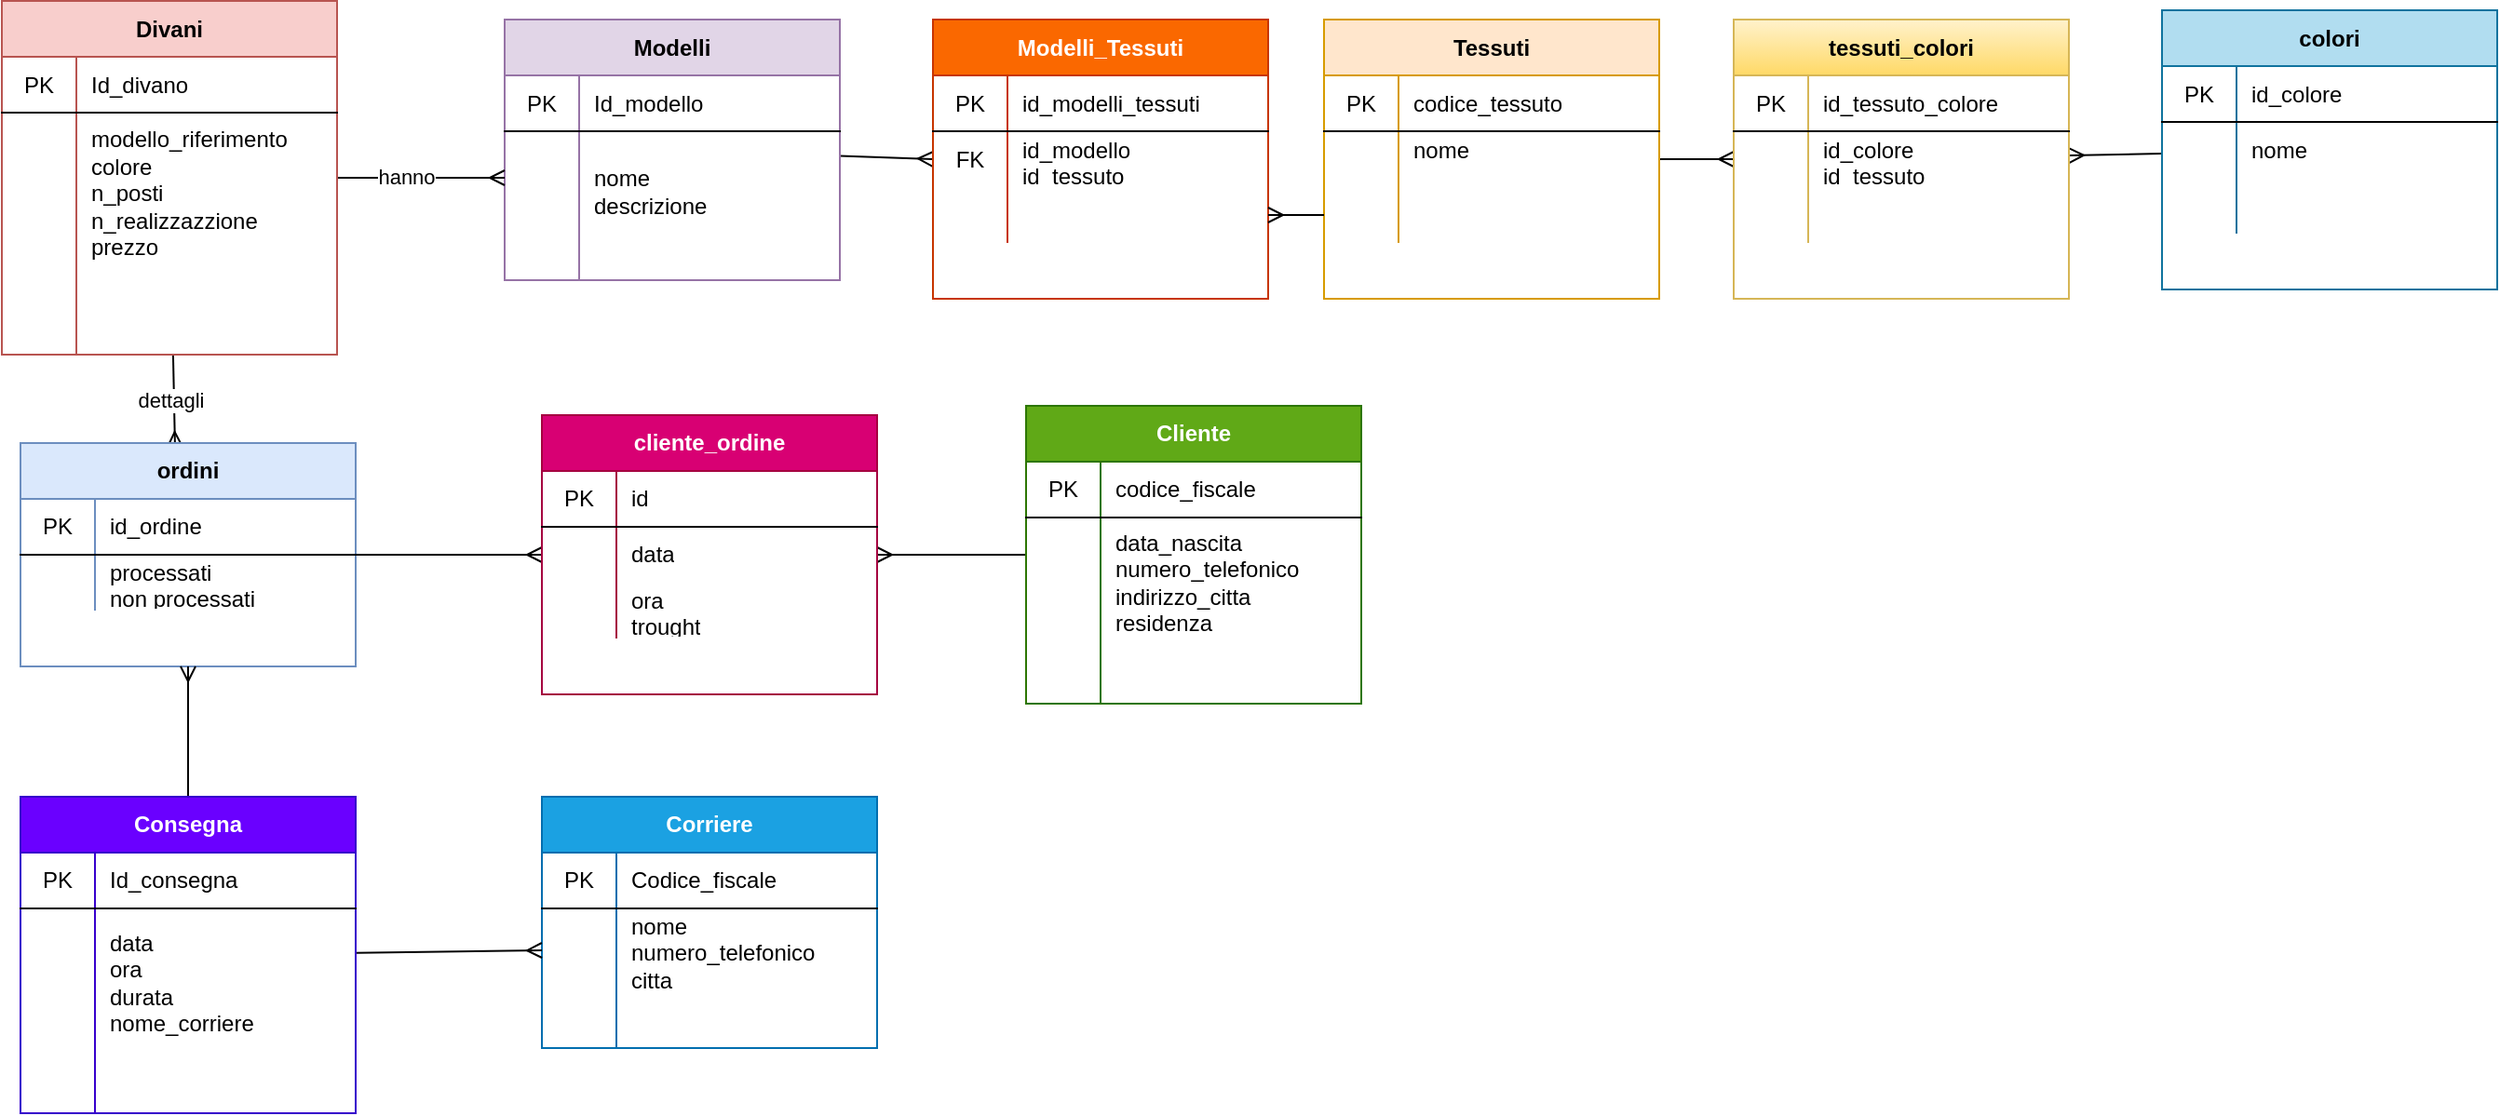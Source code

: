 <mxfile version="13.10.7" type="github">
  <diagram id="C5RBs43oDa-KdzZeNtuy" name="Page-1">
    <mxGraphModel dx="782" dy="514" grid="1" gridSize="10" guides="1" tooltips="1" connect="1" arrows="1" fold="1" page="1" pageScale="1" pageWidth="827" pageHeight="1169" math="0" shadow="0">
      <root>
        <mxCell id="WIyWlLk6GJQsqaUBKTNV-0" />
        <mxCell id="WIyWlLk6GJQsqaUBKTNV-1" parent="WIyWlLk6GJQsqaUBKTNV-0" />
        <mxCell id="m17fT7A31BCtRHgmfNSN-10" style="rounded=0;orthogonalLoop=1;jettySize=auto;html=1;entryX=0;entryY=0.5;entryDx=0;entryDy=0;endArrow=ERmany;endFill=0;" edge="1" parent="WIyWlLk6GJQsqaUBKTNV-1" source="vgXwqv752yafJhqU4HUZ-1" target="m17fT7A31BCtRHgmfNSN-4">
          <mxGeometry relative="1" as="geometry" />
        </mxCell>
        <mxCell id="vgXwqv752yafJhqU4HUZ-1" value="&lt;font style=&quot;vertical-align: inherit&quot;&gt;&lt;font style=&quot;vertical-align: inherit&quot;&gt;Modelli&lt;/font&gt;&lt;/font&gt;" style="shape=table;html=1;whiteSpace=wrap;startSize=30;container=1;collapsible=0;childLayout=tableLayout;fixedRows=1;rowLines=0;fontStyle=1;align=center;fillColor=#e1d5e7;strokeColor=#9673a6;" parent="WIyWlLk6GJQsqaUBKTNV-1" vertex="1">
          <mxGeometry x="280" y="32.5" width="180" height="140" as="geometry" />
        </mxCell>
        <mxCell id="vgXwqv752yafJhqU4HUZ-2" value="" style="shape=partialRectangle;html=1;whiteSpace=wrap;collapsible=0;dropTarget=0;pointerEvents=0;fillColor=none;top=0;left=0;bottom=1;right=0;points=[[0,0.5],[1,0.5]];portConstraint=eastwest;" parent="vgXwqv752yafJhqU4HUZ-1" vertex="1">
          <mxGeometry y="30" width="180" height="30" as="geometry" />
        </mxCell>
        <mxCell id="vgXwqv752yafJhqU4HUZ-3" value="&lt;font style=&quot;vertical-align: inherit&quot;&gt;&lt;font style=&quot;vertical-align: inherit&quot;&gt;PK&lt;/font&gt;&lt;/font&gt;" style="shape=partialRectangle;html=1;whiteSpace=wrap;connectable=0;fillColor=none;top=0;left=0;bottom=0;right=0;overflow=hidden;" parent="vgXwqv752yafJhqU4HUZ-2" vertex="1">
          <mxGeometry width="40" height="30" as="geometry" />
        </mxCell>
        <mxCell id="vgXwqv752yafJhqU4HUZ-4" value="&lt;font style=&quot;vertical-align: inherit&quot;&gt;&lt;font style=&quot;vertical-align: inherit&quot;&gt;Id_modello&lt;/font&gt;&lt;/font&gt;" style="shape=partialRectangle;html=1;whiteSpace=wrap;connectable=0;fillColor=none;top=0;left=0;bottom=0;right=0;align=left;spacingLeft=6;overflow=hidden;" parent="vgXwqv752yafJhqU4HUZ-2" vertex="1">
          <mxGeometry x="40" width="140" height="30" as="geometry" />
        </mxCell>
        <mxCell id="vgXwqv752yafJhqU4HUZ-5" value="" style="shape=partialRectangle;html=1;whiteSpace=wrap;collapsible=0;dropTarget=0;pointerEvents=0;fillColor=none;top=0;left=0;bottom=0;right=0;points=[[0,0.5],[1,0.5]];portConstraint=eastwest;" parent="vgXwqv752yafJhqU4HUZ-1" vertex="1">
          <mxGeometry y="60" width="180" height="50" as="geometry" />
        </mxCell>
        <mxCell id="vgXwqv752yafJhqU4HUZ-6" value="" style="shape=partialRectangle;html=1;whiteSpace=wrap;connectable=0;fillColor=none;top=0;left=0;bottom=0;right=0;overflow=hidden;" parent="vgXwqv752yafJhqU4HUZ-5" vertex="1">
          <mxGeometry width="40" height="50" as="geometry" />
        </mxCell>
        <mxCell id="vgXwqv752yafJhqU4HUZ-7" value="&lt;font style=&quot;vertical-align: inherit&quot;&gt;&lt;font style=&quot;vertical-align: inherit&quot;&gt;&lt;font style=&quot;vertical-align: inherit&quot;&gt;&lt;font style=&quot;vertical-align: inherit&quot;&gt;&amp;nbsp;&lt;/font&gt;&lt;/font&gt;&lt;br&gt;&lt;font style=&quot;vertical-align: inherit&quot;&gt;&lt;font style=&quot;vertical-align: inherit&quot;&gt;nome&amp;nbsp; &lt;/font&gt;&lt;/font&gt;&lt;br&gt;&lt;font style=&quot;vertical-align: inherit&quot;&gt;&lt;font style=&quot;vertical-align: inherit&quot;&gt;descrizione&lt;/font&gt;&lt;/font&gt;&lt;br&gt;&lt;/font&gt;&lt;/font&gt;" style="shape=partialRectangle;html=1;whiteSpace=wrap;connectable=0;fillColor=none;top=0;left=0;bottom=0;right=0;align=left;spacingLeft=6;overflow=hidden;" parent="vgXwqv752yafJhqU4HUZ-5" vertex="1">
          <mxGeometry x="40" width="140" height="50" as="geometry" />
        </mxCell>
        <mxCell id="vgXwqv752yafJhqU4HUZ-8" value="" style="shape=partialRectangle;html=1;whiteSpace=wrap;collapsible=0;dropTarget=0;pointerEvents=0;fillColor=none;top=0;left=0;bottom=0;right=0;points=[[0,0.5],[1,0.5]];portConstraint=eastwest;" parent="vgXwqv752yafJhqU4HUZ-1" vertex="1">
          <mxGeometry y="110" width="180" height="30" as="geometry" />
        </mxCell>
        <mxCell id="vgXwqv752yafJhqU4HUZ-9" value="" style="shape=partialRectangle;html=1;whiteSpace=wrap;connectable=0;fillColor=none;top=0;left=0;bottom=0;right=0;overflow=hidden;" parent="vgXwqv752yafJhqU4HUZ-8" vertex="1">
          <mxGeometry width="40" height="30" as="geometry" />
        </mxCell>
        <mxCell id="vgXwqv752yafJhqU4HUZ-10" value="" style="shape=partialRectangle;html=1;whiteSpace=wrap;connectable=0;fillColor=none;top=0;left=0;bottom=0;right=0;align=left;spacingLeft=6;overflow=hidden;" parent="vgXwqv752yafJhqU4HUZ-8" vertex="1">
          <mxGeometry x="40" width="140" height="30" as="geometry" />
        </mxCell>
        <mxCell id="m17fT7A31BCtRHgmfNSN-32" style="edgeStyle=none;rounded=0;orthogonalLoop=1;jettySize=auto;html=1;entryX=0;entryY=0.5;entryDx=0;entryDy=0;endArrow=ERmany;endFill=0;" edge="1" parent="WIyWlLk6GJQsqaUBKTNV-1" source="vgXwqv752yafJhqU4HUZ-11" target="m17fT7A31BCtRHgmfNSN-26">
          <mxGeometry relative="1" as="geometry" />
        </mxCell>
        <mxCell id="vgXwqv752yafJhqU4HUZ-11" value="&lt;font style=&quot;vertical-align: inherit&quot;&gt;&lt;font style=&quot;vertical-align: inherit&quot;&gt;&lt;font style=&quot;vertical-align: inherit&quot;&gt;&lt;font style=&quot;vertical-align: inherit&quot;&gt;Tessuti&lt;/font&gt;&lt;/font&gt;&lt;/font&gt;&lt;/font&gt;" style="shape=table;html=1;whiteSpace=wrap;startSize=30;container=1;collapsible=0;childLayout=tableLayout;fixedRows=1;rowLines=0;fontStyle=1;align=center;fillColor=#ffe6cc;strokeColor=#d79b00;" parent="WIyWlLk6GJQsqaUBKTNV-1" vertex="1">
          <mxGeometry x="720" y="32.5" width="180" height="150" as="geometry" />
        </mxCell>
        <mxCell id="vgXwqv752yafJhqU4HUZ-12" value="" style="shape=partialRectangle;html=1;whiteSpace=wrap;collapsible=0;dropTarget=0;pointerEvents=0;fillColor=none;top=0;left=0;bottom=1;right=0;points=[[0,0.5],[1,0.5]];portConstraint=eastwest;" parent="vgXwqv752yafJhqU4HUZ-11" vertex="1">
          <mxGeometry y="30" width="180" height="30" as="geometry" />
        </mxCell>
        <mxCell id="vgXwqv752yafJhqU4HUZ-13" value="&lt;font style=&quot;vertical-align: inherit&quot;&gt;&lt;font style=&quot;vertical-align: inherit&quot;&gt;PK&lt;/font&gt;&lt;/font&gt;" style="shape=partialRectangle;html=1;whiteSpace=wrap;connectable=0;fillColor=none;top=0;left=0;bottom=0;right=0;overflow=hidden;" parent="vgXwqv752yafJhqU4HUZ-12" vertex="1">
          <mxGeometry width="40" height="30" as="geometry" />
        </mxCell>
        <mxCell id="vgXwqv752yafJhqU4HUZ-14" value="&lt;font style=&quot;vertical-align: inherit&quot;&gt;&lt;font style=&quot;vertical-align: inherit&quot;&gt;codice_tessuto&lt;/font&gt;&lt;/font&gt;" style="shape=partialRectangle;html=1;whiteSpace=wrap;connectable=0;fillColor=none;top=0;left=0;bottom=0;right=0;align=left;spacingLeft=6;overflow=hidden;" parent="vgXwqv752yafJhqU4HUZ-12" vertex="1">
          <mxGeometry x="40" width="140" height="30" as="geometry" />
        </mxCell>
        <mxCell id="vgXwqv752yafJhqU4HUZ-15" value="" style="shape=partialRectangle;html=1;whiteSpace=wrap;collapsible=0;dropTarget=0;pointerEvents=0;fillColor=none;top=0;left=0;bottom=0;right=0;points=[[0,0.5],[1,0.5]];portConstraint=eastwest;" parent="vgXwqv752yafJhqU4HUZ-11" vertex="1">
          <mxGeometry y="60" width="180" height="30" as="geometry" />
        </mxCell>
        <mxCell id="vgXwqv752yafJhqU4HUZ-16" value="" style="shape=partialRectangle;html=1;whiteSpace=wrap;connectable=0;fillColor=none;top=0;left=0;bottom=0;right=0;overflow=hidden;" parent="vgXwqv752yafJhqU4HUZ-15" vertex="1">
          <mxGeometry width="40" height="30" as="geometry" />
        </mxCell>
        <mxCell id="vgXwqv752yafJhqU4HUZ-17" value="&lt;font style=&quot;vertical-align: inherit&quot;&gt;&lt;font style=&quot;vertical-align: inherit&quot;&gt;&lt;font style=&quot;vertical-align: inherit&quot;&gt;&lt;font style=&quot;vertical-align: inherit&quot;&gt;nome &lt;/font&gt;&lt;/font&gt;&lt;br&gt;&lt;br&gt;&lt;/font&gt;&lt;/font&gt;" style="shape=partialRectangle;html=1;whiteSpace=wrap;connectable=0;fillColor=none;top=0;left=0;bottom=0;right=0;align=left;spacingLeft=6;overflow=hidden;" parent="vgXwqv752yafJhqU4HUZ-15" vertex="1">
          <mxGeometry x="40" width="140" height="30" as="geometry" />
        </mxCell>
        <mxCell id="vgXwqv752yafJhqU4HUZ-18" value="" style="shape=partialRectangle;html=1;whiteSpace=wrap;collapsible=0;dropTarget=0;pointerEvents=0;fillColor=none;top=0;left=0;bottom=0;right=0;points=[[0,0.5],[1,0.5]];portConstraint=eastwest;" parent="vgXwqv752yafJhqU4HUZ-11" vertex="1">
          <mxGeometry y="90" width="180" height="30" as="geometry" />
        </mxCell>
        <mxCell id="vgXwqv752yafJhqU4HUZ-19" value="" style="shape=partialRectangle;html=1;whiteSpace=wrap;connectable=0;fillColor=none;top=0;left=0;bottom=0;right=0;overflow=hidden;" parent="vgXwqv752yafJhqU4HUZ-18" vertex="1">
          <mxGeometry width="40" height="30" as="geometry" />
        </mxCell>
        <mxCell id="vgXwqv752yafJhqU4HUZ-20" value="" style="shape=partialRectangle;html=1;whiteSpace=wrap;connectable=0;fillColor=none;top=0;left=0;bottom=0;right=0;align=left;spacingLeft=6;overflow=hidden;" parent="vgXwqv752yafJhqU4HUZ-18" vertex="1">
          <mxGeometry x="40" width="140" height="30" as="geometry" />
        </mxCell>
        <mxCell id="vgXwqv752yafJhqU4HUZ-87" value="dettagli&amp;nbsp;" style="edgeStyle=none;rounded=0;orthogonalLoop=1;jettySize=auto;html=1;entryX=0.461;entryY=0.017;entryDx=0;entryDy=0;endArrow=ERmany;endFill=0;entryPerimeter=0;" parent="WIyWlLk6GJQsqaUBKTNV-1" source="vgXwqv752yafJhqU4HUZ-21" target="vgXwqv752yafJhqU4HUZ-51" edge="1">
          <mxGeometry relative="1" as="geometry" />
        </mxCell>
        <mxCell id="vgXwqv752yafJhqU4HUZ-88" style="edgeStyle=none;rounded=0;orthogonalLoop=1;jettySize=auto;html=1;endArrow=ERmany;endFill=0;" parent="WIyWlLk6GJQsqaUBKTNV-1" source="vgXwqv752yafJhqU4HUZ-21" target="vgXwqv752yafJhqU4HUZ-5" edge="1">
          <mxGeometry relative="1" as="geometry" />
        </mxCell>
        <mxCell id="vgXwqv752yafJhqU4HUZ-90" value="hanno" style="edgeLabel;html=1;align=center;verticalAlign=middle;resizable=0;points=[];" parent="vgXwqv752yafJhqU4HUZ-88" vertex="1" connectable="0">
          <mxGeometry x="-0.187" y="1" relative="1" as="geometry">
            <mxPoint as="offset" />
          </mxGeometry>
        </mxCell>
        <mxCell id="vgXwqv752yafJhqU4HUZ-21" value="&lt;font style=&quot;vertical-align: inherit&quot;&gt;&lt;font style=&quot;vertical-align: inherit&quot;&gt;&lt;font style=&quot;vertical-align: inherit&quot;&gt;&lt;font style=&quot;vertical-align: inherit&quot;&gt;Divani&lt;/font&gt;&lt;/font&gt;&lt;/font&gt;&lt;/font&gt;" style="shape=table;html=1;whiteSpace=wrap;startSize=30;container=1;collapsible=0;childLayout=tableLayout;fixedRows=1;rowLines=0;fontStyle=1;align=center;fillColor=#f8cecc;strokeColor=#b85450;" parent="WIyWlLk6GJQsqaUBKTNV-1" vertex="1">
          <mxGeometry x="10" y="22.5" width="180" height="190" as="geometry" />
        </mxCell>
        <mxCell id="vgXwqv752yafJhqU4HUZ-22" value="" style="shape=partialRectangle;html=1;whiteSpace=wrap;collapsible=0;dropTarget=0;pointerEvents=0;fillColor=none;top=0;left=0;bottom=1;right=0;points=[[0,0.5],[1,0.5]];portConstraint=eastwest;" parent="vgXwqv752yafJhqU4HUZ-21" vertex="1">
          <mxGeometry y="30" width="180" height="30" as="geometry" />
        </mxCell>
        <mxCell id="vgXwqv752yafJhqU4HUZ-23" value="&lt;font style=&quot;vertical-align: inherit&quot;&gt;&lt;font style=&quot;vertical-align: inherit&quot;&gt;PK&lt;/font&gt;&lt;/font&gt;" style="shape=partialRectangle;html=1;whiteSpace=wrap;connectable=0;fillColor=none;top=0;left=0;bottom=0;right=0;overflow=hidden;" parent="vgXwqv752yafJhqU4HUZ-22" vertex="1">
          <mxGeometry width="40" height="30" as="geometry" />
        </mxCell>
        <mxCell id="vgXwqv752yafJhqU4HUZ-24" value="&lt;font style=&quot;vertical-align: inherit&quot;&gt;&lt;font style=&quot;vertical-align: inherit&quot;&gt;Id_divano&lt;/font&gt;&lt;/font&gt;" style="shape=partialRectangle;html=1;whiteSpace=wrap;connectable=0;fillColor=none;top=0;left=0;bottom=0;right=0;align=left;spacingLeft=6;overflow=hidden;" parent="vgXwqv752yafJhqU4HUZ-22" vertex="1">
          <mxGeometry x="40" width="140" height="30" as="geometry" />
        </mxCell>
        <mxCell id="vgXwqv752yafJhqU4HUZ-25" value="" style="shape=partialRectangle;html=1;whiteSpace=wrap;collapsible=0;dropTarget=0;pointerEvents=0;fillColor=none;top=0;left=0;bottom=0;right=0;points=[[0,0.5],[1,0.5]];portConstraint=eastwest;" parent="vgXwqv752yafJhqU4HUZ-21" vertex="1">
          <mxGeometry y="60" width="180" height="100" as="geometry" />
        </mxCell>
        <mxCell id="vgXwqv752yafJhqU4HUZ-26" value="" style="shape=partialRectangle;html=1;whiteSpace=wrap;connectable=0;fillColor=none;top=0;left=0;bottom=0;right=0;overflow=hidden;" parent="vgXwqv752yafJhqU4HUZ-25" vertex="1">
          <mxGeometry width="40" height="100" as="geometry" />
        </mxCell>
        <mxCell id="vgXwqv752yafJhqU4HUZ-27" value="&lt;font style=&quot;vertical-align: inherit&quot;&gt;&lt;font style=&quot;vertical-align: inherit&quot;&gt;&lt;font style=&quot;vertical-align: inherit&quot;&gt;&lt;font style=&quot;vertical-align: inherit&quot;&gt;&lt;font style=&quot;vertical-align: inherit&quot;&gt;&lt;font style=&quot;vertical-align: inherit&quot;&gt;modello_riferimento &lt;/font&gt;&lt;/font&gt;&lt;/font&gt;&lt;/font&gt;&lt;br&gt;&lt;font style=&quot;vertical-align: inherit&quot;&gt;&lt;font style=&quot;vertical-align: inherit&quot;&gt;&lt;font style=&quot;vertical-align: inherit&quot;&gt;&lt;font style=&quot;vertical-align: inherit&quot;&gt;colore &lt;/font&gt;&lt;/font&gt;&lt;/font&gt;&lt;/font&gt;&lt;br&gt;&lt;font style=&quot;vertical-align: inherit&quot;&gt;&lt;font style=&quot;vertical-align: inherit&quot;&gt;&lt;font style=&quot;vertical-align: inherit&quot;&gt;&lt;font style=&quot;vertical-align: inherit&quot;&gt;n_posti &lt;/font&gt;&lt;/font&gt;&lt;br&gt;&lt;/font&gt;&lt;/font&gt;&lt;font style=&quot;vertical-align: inherit&quot;&gt;&lt;font style=&quot;vertical-align: inherit&quot;&gt;&lt;font style=&quot;vertical-align: inherit&quot;&gt;&lt;font style=&quot;vertical-align: inherit&quot;&gt;n_realizzazzione &lt;/font&gt;&lt;/font&gt;&lt;br&gt;&lt;/font&gt;&lt;/font&gt;&lt;font style=&quot;vertical-align: inherit&quot;&gt;&lt;font style=&quot;vertical-align: inherit&quot;&gt;&lt;font style=&quot;vertical-align: inherit&quot;&gt;&lt;font style=&quot;vertical-align: inherit&quot;&gt;prezzo&lt;/font&gt;&lt;/font&gt;&lt;br&gt;&lt;/font&gt;&lt;/font&gt;&lt;br&gt;&lt;/font&gt;&lt;/font&gt;" style="shape=partialRectangle;html=1;whiteSpace=wrap;connectable=0;fillColor=none;top=0;left=0;bottom=0;right=0;align=left;spacingLeft=6;overflow=hidden;" parent="vgXwqv752yafJhqU4HUZ-25" vertex="1">
          <mxGeometry x="40" width="140" height="100" as="geometry" />
        </mxCell>
        <mxCell id="vgXwqv752yafJhqU4HUZ-28" value="" style="shape=partialRectangle;html=1;whiteSpace=wrap;collapsible=0;dropTarget=0;pointerEvents=0;fillColor=none;top=0;left=0;bottom=0;right=0;points=[[0,0.5],[1,0.5]];portConstraint=eastwest;" parent="vgXwqv752yafJhqU4HUZ-21" vertex="1">
          <mxGeometry y="160" width="180" height="30" as="geometry" />
        </mxCell>
        <mxCell id="vgXwqv752yafJhqU4HUZ-29" value="" style="shape=partialRectangle;html=1;whiteSpace=wrap;connectable=0;fillColor=none;top=0;left=0;bottom=0;right=0;overflow=hidden;" parent="vgXwqv752yafJhqU4HUZ-28" vertex="1">
          <mxGeometry width="40" height="30" as="geometry" />
        </mxCell>
        <mxCell id="vgXwqv752yafJhqU4HUZ-30" value="" style="shape=partialRectangle;html=1;whiteSpace=wrap;connectable=0;fillColor=none;top=0;left=0;bottom=0;right=0;align=left;spacingLeft=6;overflow=hidden;" parent="vgXwqv752yafJhqU4HUZ-28" vertex="1">
          <mxGeometry x="40" width="140" height="30" as="geometry" />
        </mxCell>
        <mxCell id="vgXwqv752yafJhqU4HUZ-86" style="edgeStyle=none;rounded=0;orthogonalLoop=1;jettySize=auto;html=1;entryX=1;entryY=0.5;entryDx=0;entryDy=0;endArrow=ERmany;endFill=0;" parent="WIyWlLk6GJQsqaUBKTNV-1" source="vgXwqv752yafJhqU4HUZ-31" target="vgXwqv752yafJhqU4HUZ-76" edge="1">
          <mxGeometry relative="1" as="geometry" />
        </mxCell>
        <mxCell id="vgXwqv752yafJhqU4HUZ-31" value="&lt;font style=&quot;vertical-align: inherit&quot;&gt;&lt;font style=&quot;vertical-align: inherit&quot;&gt;Cliente&lt;/font&gt;&lt;/font&gt;" style="shape=table;html=1;whiteSpace=wrap;startSize=30;container=1;collapsible=0;childLayout=tableLayout;fixedRows=1;rowLines=0;fontStyle=1;align=center;fillColor=#60a917;strokeColor=#2D7600;fontColor=#ffffff;" parent="WIyWlLk6GJQsqaUBKTNV-1" vertex="1">
          <mxGeometry x="560" y="240" width="180" height="160" as="geometry" />
        </mxCell>
        <mxCell id="vgXwqv752yafJhqU4HUZ-32" value="" style="shape=partialRectangle;html=1;whiteSpace=wrap;collapsible=0;dropTarget=0;pointerEvents=0;fillColor=none;top=0;left=0;bottom=1;right=0;points=[[0,0.5],[1,0.5]];portConstraint=eastwest;" parent="vgXwqv752yafJhqU4HUZ-31" vertex="1">
          <mxGeometry y="30" width="180" height="30" as="geometry" />
        </mxCell>
        <mxCell id="vgXwqv752yafJhqU4HUZ-33" value="&lt;font style=&quot;vertical-align: inherit&quot;&gt;&lt;font style=&quot;vertical-align: inherit&quot;&gt;PK&lt;/font&gt;&lt;/font&gt;" style="shape=partialRectangle;html=1;whiteSpace=wrap;connectable=0;fillColor=none;top=0;left=0;bottom=0;right=0;overflow=hidden;" parent="vgXwqv752yafJhqU4HUZ-32" vertex="1">
          <mxGeometry width="40" height="30" as="geometry" />
        </mxCell>
        <mxCell id="vgXwqv752yafJhqU4HUZ-34" value="&lt;font style=&quot;vertical-align: inherit&quot;&gt;&lt;font style=&quot;vertical-align: inherit&quot;&gt;codice_fiscale&lt;/font&gt;&lt;/font&gt;" style="shape=partialRectangle;html=1;whiteSpace=wrap;connectable=0;fillColor=none;top=0;left=0;bottom=0;right=0;align=left;spacingLeft=6;overflow=hidden;" parent="vgXwqv752yafJhqU4HUZ-32" vertex="1">
          <mxGeometry x="40" width="140" height="30" as="geometry" />
        </mxCell>
        <mxCell id="vgXwqv752yafJhqU4HUZ-35" value="" style="shape=partialRectangle;html=1;whiteSpace=wrap;collapsible=0;dropTarget=0;pointerEvents=0;fillColor=none;top=0;left=0;bottom=0;right=0;points=[[0,0.5],[1,0.5]];portConstraint=eastwest;" parent="vgXwqv752yafJhqU4HUZ-31" vertex="1">
          <mxGeometry y="60" width="180" height="70" as="geometry" />
        </mxCell>
        <mxCell id="vgXwqv752yafJhqU4HUZ-36" value="" style="shape=partialRectangle;html=1;whiteSpace=wrap;connectable=0;fillColor=none;top=0;left=0;bottom=0;right=0;overflow=hidden;" parent="vgXwqv752yafJhqU4HUZ-35" vertex="1">
          <mxGeometry width="40" height="70" as="geometry" />
        </mxCell>
        <mxCell id="vgXwqv752yafJhqU4HUZ-37" value="&lt;font style=&quot;vertical-align: inherit&quot;&gt;&lt;font style=&quot;vertical-align: inherit&quot;&gt;&lt;font style=&quot;vertical-align: inherit&quot;&gt;&lt;font style=&quot;vertical-align: inherit&quot;&gt;&lt;font style=&quot;vertical-align: inherit&quot;&gt;&lt;font style=&quot;vertical-align: inherit&quot;&gt;data_nascita &lt;/font&gt;&lt;/font&gt;&lt;/font&gt;&lt;/font&gt;&lt;br&gt;&lt;font style=&quot;vertical-align: inherit&quot;&gt;&lt;font style=&quot;vertical-align: inherit&quot;&gt;&lt;font style=&quot;vertical-align: inherit&quot;&gt;&lt;font style=&quot;vertical-align: inherit&quot;&gt;numero_telefonico &lt;/font&gt;&lt;/font&gt;&lt;br&gt;&lt;/font&gt;&lt;/font&gt;&lt;font style=&quot;vertical-align: inherit&quot;&gt;&lt;font style=&quot;vertical-align: inherit&quot;&gt;&lt;font style=&quot;vertical-align: inherit&quot;&gt;&lt;font style=&quot;vertical-align: inherit&quot;&gt;indirizzo_citta &lt;/font&gt;&lt;/font&gt;&lt;br&gt;&lt;/font&gt;&lt;/font&gt;&lt;font style=&quot;vertical-align: inherit&quot;&gt;&lt;font style=&quot;vertical-align: inherit&quot;&gt;&lt;font style=&quot;vertical-align: inherit&quot;&gt;&lt;font style=&quot;vertical-align: inherit&quot;&gt;residenza&lt;/font&gt;&lt;/font&gt;&lt;/font&gt;&lt;/font&gt;&lt;br&gt;&lt;/font&gt;&lt;/font&gt;" style="shape=partialRectangle;html=1;whiteSpace=wrap;connectable=0;fillColor=none;top=0;left=0;bottom=0;right=0;align=left;spacingLeft=6;overflow=hidden;" parent="vgXwqv752yafJhqU4HUZ-35" vertex="1">
          <mxGeometry x="40" width="140" height="70" as="geometry" />
        </mxCell>
        <mxCell id="vgXwqv752yafJhqU4HUZ-38" value="" style="shape=partialRectangle;html=1;whiteSpace=wrap;collapsible=0;dropTarget=0;pointerEvents=0;fillColor=none;top=0;left=0;bottom=0;right=0;points=[[0,0.5],[1,0.5]];portConstraint=eastwest;" parent="vgXwqv752yafJhqU4HUZ-31" vertex="1">
          <mxGeometry y="130" width="180" height="30" as="geometry" />
        </mxCell>
        <mxCell id="vgXwqv752yafJhqU4HUZ-39" value="" style="shape=partialRectangle;html=1;whiteSpace=wrap;connectable=0;fillColor=none;top=0;left=0;bottom=0;right=0;overflow=hidden;" parent="vgXwqv752yafJhqU4HUZ-38" vertex="1">
          <mxGeometry width="40" height="30" as="geometry" />
        </mxCell>
        <mxCell id="vgXwqv752yafJhqU4HUZ-40" value="" style="shape=partialRectangle;html=1;whiteSpace=wrap;connectable=0;fillColor=none;top=0;left=0;bottom=0;right=0;align=left;spacingLeft=6;overflow=hidden;" parent="vgXwqv752yafJhqU4HUZ-38" vertex="1">
          <mxGeometry x="40" width="140" height="30" as="geometry" />
        </mxCell>
        <mxCell id="vgXwqv752yafJhqU4HUZ-41" value="&lt;font style=&quot;vertical-align: inherit&quot;&gt;&lt;font style=&quot;vertical-align: inherit&quot;&gt;Corriere&lt;/font&gt;&lt;/font&gt;" style="shape=table;html=1;whiteSpace=wrap;startSize=30;container=1;collapsible=0;childLayout=tableLayout;fixedRows=1;rowLines=0;fontStyle=1;align=center;fillColor=#1ba1e2;strokeColor=#006EAF;fontColor=#ffffff;" parent="WIyWlLk6GJQsqaUBKTNV-1" vertex="1">
          <mxGeometry x="300" y="450" width="180" height="135" as="geometry" />
        </mxCell>
        <mxCell id="vgXwqv752yafJhqU4HUZ-42" value="" style="shape=partialRectangle;html=1;whiteSpace=wrap;collapsible=0;dropTarget=0;pointerEvents=0;fillColor=none;top=0;left=0;bottom=1;right=0;points=[[0,0.5],[1,0.5]];portConstraint=eastwest;" parent="vgXwqv752yafJhqU4HUZ-41" vertex="1">
          <mxGeometry y="30" width="180" height="30" as="geometry" />
        </mxCell>
        <mxCell id="vgXwqv752yafJhqU4HUZ-43" value="&lt;font style=&quot;vertical-align: inherit&quot;&gt;&lt;font style=&quot;vertical-align: inherit&quot;&gt;PK&lt;/font&gt;&lt;/font&gt;" style="shape=partialRectangle;html=1;whiteSpace=wrap;connectable=0;fillColor=none;top=0;left=0;bottom=0;right=0;overflow=hidden;" parent="vgXwqv752yafJhqU4HUZ-42" vertex="1">
          <mxGeometry width="40" height="30" as="geometry" />
        </mxCell>
        <mxCell id="vgXwqv752yafJhqU4HUZ-44" value="&lt;font style=&quot;vertical-align: inherit&quot;&gt;&lt;font style=&quot;vertical-align: inherit&quot;&gt;Codice_fiscale&lt;/font&gt;&lt;/font&gt;" style="shape=partialRectangle;html=1;whiteSpace=wrap;connectable=0;fillColor=none;top=0;left=0;bottom=0;right=0;align=left;spacingLeft=6;overflow=hidden;" parent="vgXwqv752yafJhqU4HUZ-42" vertex="1">
          <mxGeometry x="40" width="140" height="30" as="geometry" />
        </mxCell>
        <mxCell id="vgXwqv752yafJhqU4HUZ-45" value="" style="shape=partialRectangle;html=1;whiteSpace=wrap;collapsible=0;dropTarget=0;pointerEvents=0;fillColor=none;top=0;left=0;bottom=0;right=0;points=[[0,0.5],[1,0.5]];portConstraint=eastwest;" parent="vgXwqv752yafJhqU4HUZ-41" vertex="1">
          <mxGeometry y="60" width="180" height="45" as="geometry" />
        </mxCell>
        <mxCell id="vgXwqv752yafJhqU4HUZ-46" value="" style="shape=partialRectangle;html=1;whiteSpace=wrap;connectable=0;fillColor=none;top=0;left=0;bottom=0;right=0;overflow=hidden;" parent="vgXwqv752yafJhqU4HUZ-45" vertex="1">
          <mxGeometry width="40" height="45" as="geometry" />
        </mxCell>
        <mxCell id="vgXwqv752yafJhqU4HUZ-47" value="&lt;font style=&quot;vertical-align: inherit&quot;&gt;&lt;font style=&quot;vertical-align: inherit&quot;&gt;&lt;font style=&quot;vertical-align: inherit&quot;&gt;&lt;font style=&quot;vertical-align: inherit&quot;&gt;&lt;font style=&quot;vertical-align: inherit&quot;&gt;&lt;font style=&quot;vertical-align: inherit&quot;&gt;&lt;font style=&quot;vertical-align: inherit&quot;&gt;&lt;font style=&quot;vertical-align: inherit&quot;&gt;nome &lt;/font&gt;&lt;/font&gt;&lt;/font&gt;&lt;/font&gt;&lt;/font&gt;&lt;/font&gt;&lt;br&gt;&lt;font style=&quot;vertical-align: inherit&quot;&gt;&lt;font style=&quot;vertical-align: inherit&quot;&gt;&lt;font style=&quot;vertical-align: inherit&quot;&gt;&lt;font style=&quot;vertical-align: inherit&quot;&gt;&lt;font style=&quot;vertical-align: inherit&quot;&gt;&lt;font style=&quot;vertical-align: inherit&quot;&gt;numero_telefonico &lt;/font&gt;&lt;/font&gt;&lt;/font&gt;&lt;/font&gt;&lt;/font&gt;&lt;/font&gt;&lt;br&gt;&lt;font style=&quot;vertical-align: inherit&quot;&gt;&lt;font style=&quot;vertical-align: inherit&quot;&gt;&lt;font style=&quot;vertical-align: inherit&quot;&gt;&lt;font style=&quot;vertical-align: inherit&quot;&gt;&lt;font style=&quot;vertical-align: inherit&quot;&gt;&lt;font style=&quot;vertical-align: inherit&quot;&gt;citta&lt;/font&gt;&lt;/font&gt;&lt;/font&gt;&lt;/font&gt;&lt;/font&gt;&lt;/font&gt;&lt;br&gt;&lt;/font&gt;&lt;/font&gt;" style="shape=partialRectangle;html=1;whiteSpace=wrap;connectable=0;fillColor=none;top=0;left=0;bottom=0;right=0;align=left;spacingLeft=6;overflow=hidden;" parent="vgXwqv752yafJhqU4HUZ-45" vertex="1">
          <mxGeometry x="40" width="140" height="45" as="geometry" />
        </mxCell>
        <mxCell id="vgXwqv752yafJhqU4HUZ-48" value="" style="shape=partialRectangle;html=1;whiteSpace=wrap;collapsible=0;dropTarget=0;pointerEvents=0;fillColor=none;top=0;left=0;bottom=0;right=0;points=[[0,0.5],[1,0.5]];portConstraint=eastwest;" parent="vgXwqv752yafJhqU4HUZ-41" vertex="1">
          <mxGeometry y="105" width="180" height="30" as="geometry" />
        </mxCell>
        <mxCell id="vgXwqv752yafJhqU4HUZ-49" value="" style="shape=partialRectangle;html=1;whiteSpace=wrap;connectable=0;fillColor=none;top=0;left=0;bottom=0;right=0;overflow=hidden;" parent="vgXwqv752yafJhqU4HUZ-48" vertex="1">
          <mxGeometry width="40" height="30" as="geometry" />
        </mxCell>
        <mxCell id="vgXwqv752yafJhqU4HUZ-50" value="" style="shape=partialRectangle;html=1;whiteSpace=wrap;connectable=0;fillColor=none;top=0;left=0;bottom=0;right=0;align=left;spacingLeft=6;overflow=hidden;" parent="vgXwqv752yafJhqU4HUZ-48" vertex="1">
          <mxGeometry x="40" width="140" height="30" as="geometry" />
        </mxCell>
        <mxCell id="vgXwqv752yafJhqU4HUZ-85" style="edgeStyle=none;rounded=0;orthogonalLoop=1;jettySize=auto;html=1;entryX=0;entryY=0.5;entryDx=0;entryDy=0;endArrow=ERmany;endFill=0;" parent="WIyWlLk6GJQsqaUBKTNV-1" source="vgXwqv752yafJhqU4HUZ-51" target="vgXwqv752yafJhqU4HUZ-76" edge="1">
          <mxGeometry relative="1" as="geometry" />
        </mxCell>
        <mxCell id="vgXwqv752yafJhqU4HUZ-51" value="&lt;font style=&quot;vertical-align: inherit&quot;&gt;&lt;font style=&quot;vertical-align: inherit&quot;&gt;ordini&lt;/font&gt;&lt;/font&gt;" style="shape=table;html=1;whiteSpace=wrap;startSize=30;container=1;collapsible=0;childLayout=tableLayout;fixedRows=1;rowLines=0;fontStyle=1;align=center;fillColor=#dae8fc;strokeColor=#6c8ebf;" parent="WIyWlLk6GJQsqaUBKTNV-1" vertex="1">
          <mxGeometry x="20" y="260" width="180" height="120" as="geometry" />
        </mxCell>
        <mxCell id="vgXwqv752yafJhqU4HUZ-52" value="" style="shape=partialRectangle;html=1;whiteSpace=wrap;collapsible=0;dropTarget=0;pointerEvents=0;fillColor=none;top=0;left=0;bottom=1;right=0;points=[[0,0.5],[1,0.5]];portConstraint=eastwest;" parent="vgXwqv752yafJhqU4HUZ-51" vertex="1">
          <mxGeometry y="30" width="180" height="30" as="geometry" />
        </mxCell>
        <mxCell id="vgXwqv752yafJhqU4HUZ-53" value="PK" style="shape=partialRectangle;html=1;whiteSpace=wrap;connectable=0;fillColor=none;top=0;left=0;bottom=0;right=0;overflow=hidden;" parent="vgXwqv752yafJhqU4HUZ-52" vertex="1">
          <mxGeometry width="40" height="30" as="geometry" />
        </mxCell>
        <mxCell id="vgXwqv752yafJhqU4HUZ-54" value="id_ordine" style="shape=partialRectangle;html=1;whiteSpace=wrap;connectable=0;fillColor=none;top=0;left=0;bottom=0;right=0;align=left;spacingLeft=6;overflow=hidden;" parent="vgXwqv752yafJhqU4HUZ-52" vertex="1">
          <mxGeometry x="40" width="140" height="30" as="geometry" />
        </mxCell>
        <mxCell id="vgXwqv752yafJhqU4HUZ-58" value="" style="shape=partialRectangle;html=1;whiteSpace=wrap;collapsible=0;dropTarget=0;pointerEvents=0;fillColor=none;top=0;left=0;bottom=0;right=0;points=[[0,0.5],[1,0.5]];portConstraint=eastwest;" parent="vgXwqv752yafJhqU4HUZ-51" vertex="1">
          <mxGeometry y="60" width="180" height="30" as="geometry" />
        </mxCell>
        <mxCell id="vgXwqv752yafJhqU4HUZ-59" value="" style="shape=partialRectangle;html=1;whiteSpace=wrap;connectable=0;fillColor=none;top=0;left=0;bottom=0;right=0;overflow=hidden;" parent="vgXwqv752yafJhqU4HUZ-58" vertex="1">
          <mxGeometry width="40" height="30" as="geometry" />
        </mxCell>
        <mxCell id="vgXwqv752yafJhqU4HUZ-60" value="processati&lt;br&gt;non processati" style="shape=partialRectangle;html=1;whiteSpace=wrap;connectable=0;fillColor=none;top=0;left=0;bottom=0;right=0;align=left;spacingLeft=6;overflow=hidden;" parent="vgXwqv752yafJhqU4HUZ-58" vertex="1">
          <mxGeometry x="40" width="140" height="30" as="geometry" />
        </mxCell>
        <mxCell id="vgXwqv752yafJhqU4HUZ-84" style="edgeStyle=none;rounded=0;orthogonalLoop=1;jettySize=auto;html=1;endArrow=ERmany;endFill=0;entryX=0.5;entryY=1;entryDx=0;entryDy=0;" parent="WIyWlLk6GJQsqaUBKTNV-1" source="vgXwqv752yafJhqU4HUZ-61" target="vgXwqv752yafJhqU4HUZ-51" edge="1">
          <mxGeometry relative="1" as="geometry">
            <mxPoint x="610" y="350" as="targetPoint" />
          </mxGeometry>
        </mxCell>
        <mxCell id="vgXwqv752yafJhqU4HUZ-89" style="edgeStyle=none;rounded=0;orthogonalLoop=1;jettySize=auto;html=1;entryX=0;entryY=0.5;entryDx=0;entryDy=0;endArrow=ERmany;endFill=0;" parent="WIyWlLk6GJQsqaUBKTNV-1" source="vgXwqv752yafJhqU4HUZ-61" target="vgXwqv752yafJhqU4HUZ-45" edge="1">
          <mxGeometry relative="1" as="geometry" />
        </mxCell>
        <mxCell id="vgXwqv752yafJhqU4HUZ-61" value="&lt;font style=&quot;vertical-align: inherit&quot;&gt;&lt;font style=&quot;vertical-align: inherit&quot;&gt;Consegna&lt;/font&gt;&lt;/font&gt;" style="shape=table;html=1;whiteSpace=wrap;startSize=30;container=1;collapsible=0;childLayout=tableLayout;fixedRows=1;rowLines=0;fontStyle=1;align=center;fillColor=#6a00ff;strokeColor=#3700CC;fontColor=#ffffff;" parent="WIyWlLk6GJQsqaUBKTNV-1" vertex="1">
          <mxGeometry x="20" y="450" width="180" height="170" as="geometry" />
        </mxCell>
        <mxCell id="vgXwqv752yafJhqU4HUZ-62" value="" style="shape=partialRectangle;html=1;whiteSpace=wrap;collapsible=0;dropTarget=0;pointerEvents=0;fillColor=none;top=0;left=0;bottom=1;right=0;points=[[0,0.5],[1,0.5]];portConstraint=eastwest;" parent="vgXwqv752yafJhqU4HUZ-61" vertex="1">
          <mxGeometry y="30" width="180" height="30" as="geometry" />
        </mxCell>
        <mxCell id="vgXwqv752yafJhqU4HUZ-63" value="&lt;font style=&quot;vertical-align: inherit&quot;&gt;&lt;font style=&quot;vertical-align: inherit&quot;&gt;PK&lt;/font&gt;&lt;/font&gt;" style="shape=partialRectangle;html=1;whiteSpace=wrap;connectable=0;fillColor=none;top=0;left=0;bottom=0;right=0;overflow=hidden;" parent="vgXwqv752yafJhqU4HUZ-62" vertex="1">
          <mxGeometry width="40" height="30" as="geometry" />
        </mxCell>
        <mxCell id="vgXwqv752yafJhqU4HUZ-64" value="&lt;font style=&quot;vertical-align: inherit&quot;&gt;&lt;font style=&quot;vertical-align: inherit&quot;&gt;Id_consegna&lt;/font&gt;&lt;/font&gt;" style="shape=partialRectangle;html=1;whiteSpace=wrap;connectable=0;fillColor=none;top=0;left=0;bottom=0;right=0;align=left;spacingLeft=6;overflow=hidden;" parent="vgXwqv752yafJhqU4HUZ-62" vertex="1">
          <mxGeometry x="40" width="140" height="30" as="geometry" />
        </mxCell>
        <mxCell id="vgXwqv752yafJhqU4HUZ-65" value="" style="shape=partialRectangle;html=1;whiteSpace=wrap;collapsible=0;dropTarget=0;pointerEvents=0;fillColor=none;top=0;left=0;bottom=0;right=0;points=[[0,0.5],[1,0.5]];portConstraint=eastwest;" parent="vgXwqv752yafJhqU4HUZ-61" vertex="1">
          <mxGeometry y="60" width="180" height="80" as="geometry" />
        </mxCell>
        <mxCell id="vgXwqv752yafJhqU4HUZ-66" value="" style="shape=partialRectangle;html=1;whiteSpace=wrap;connectable=0;fillColor=none;top=0;left=0;bottom=0;right=0;overflow=hidden;" parent="vgXwqv752yafJhqU4HUZ-65" vertex="1">
          <mxGeometry width="40" height="80" as="geometry" />
        </mxCell>
        <mxCell id="vgXwqv752yafJhqU4HUZ-67" value="&lt;font style=&quot;vertical-align: inherit&quot;&gt;&lt;font style=&quot;vertical-align: inherit&quot;&gt;data&lt;br&gt;ora&lt;br&gt;durata&lt;br&gt;nome_corriere&lt;br&gt;&lt;/font&gt;&lt;/font&gt;" style="shape=partialRectangle;html=1;whiteSpace=wrap;connectable=0;fillColor=none;top=0;left=0;bottom=0;right=0;align=left;spacingLeft=6;overflow=hidden;" parent="vgXwqv752yafJhqU4HUZ-65" vertex="1">
          <mxGeometry x="40" width="140" height="80" as="geometry" />
        </mxCell>
        <mxCell id="vgXwqv752yafJhqU4HUZ-68" value="" style="shape=partialRectangle;html=1;whiteSpace=wrap;collapsible=0;dropTarget=0;pointerEvents=0;fillColor=none;top=0;left=0;bottom=0;right=0;points=[[0,0.5],[1,0.5]];portConstraint=eastwest;" parent="vgXwqv752yafJhqU4HUZ-61" vertex="1">
          <mxGeometry y="140" width="180" height="30" as="geometry" />
        </mxCell>
        <mxCell id="vgXwqv752yafJhqU4HUZ-69" value="" style="shape=partialRectangle;html=1;whiteSpace=wrap;connectable=0;fillColor=none;top=0;left=0;bottom=0;right=0;overflow=hidden;" parent="vgXwqv752yafJhqU4HUZ-68" vertex="1">
          <mxGeometry width="40" height="30" as="geometry" />
        </mxCell>
        <mxCell id="vgXwqv752yafJhqU4HUZ-70" value="" style="shape=partialRectangle;html=1;whiteSpace=wrap;connectable=0;fillColor=none;top=0;left=0;bottom=0;right=0;align=left;spacingLeft=6;overflow=hidden;" parent="vgXwqv752yafJhqU4HUZ-68" vertex="1">
          <mxGeometry x="40" width="140" height="30" as="geometry" />
        </mxCell>
        <mxCell id="vgXwqv752yafJhqU4HUZ-72" value="cliente_ordine" style="shape=table;html=1;whiteSpace=wrap;startSize=30;container=1;collapsible=0;childLayout=tableLayout;fixedRows=1;rowLines=0;fontStyle=1;align=center;fillColor=#d80073;strokeColor=#A50040;fontColor=#ffffff;" parent="WIyWlLk6GJQsqaUBKTNV-1" vertex="1">
          <mxGeometry x="300" y="245" width="180" height="150" as="geometry" />
        </mxCell>
        <mxCell id="vgXwqv752yafJhqU4HUZ-73" value="" style="shape=partialRectangle;html=1;whiteSpace=wrap;collapsible=0;dropTarget=0;pointerEvents=0;fillColor=none;top=0;left=0;bottom=1;right=0;points=[[0,0.5],[1,0.5]];portConstraint=eastwest;" parent="vgXwqv752yafJhqU4HUZ-72" vertex="1">
          <mxGeometry y="30" width="180" height="30" as="geometry" />
        </mxCell>
        <mxCell id="vgXwqv752yafJhqU4HUZ-74" value="PK" style="shape=partialRectangle;html=1;whiteSpace=wrap;connectable=0;fillColor=none;top=0;left=0;bottom=0;right=0;overflow=hidden;" parent="vgXwqv752yafJhqU4HUZ-73" vertex="1">
          <mxGeometry width="40" height="30" as="geometry" />
        </mxCell>
        <mxCell id="vgXwqv752yafJhqU4HUZ-75" value="id" style="shape=partialRectangle;html=1;whiteSpace=wrap;connectable=0;fillColor=none;top=0;left=0;bottom=0;right=0;align=left;spacingLeft=6;overflow=hidden;" parent="vgXwqv752yafJhqU4HUZ-73" vertex="1">
          <mxGeometry x="40" width="140" height="30" as="geometry" />
        </mxCell>
        <mxCell id="vgXwqv752yafJhqU4HUZ-76" value="" style="shape=partialRectangle;html=1;whiteSpace=wrap;collapsible=0;dropTarget=0;pointerEvents=0;fillColor=none;top=0;left=0;bottom=0;right=0;points=[[0,0.5],[1,0.5]];portConstraint=eastwest;" parent="vgXwqv752yafJhqU4HUZ-72" vertex="1">
          <mxGeometry y="60" width="180" height="30" as="geometry" />
        </mxCell>
        <mxCell id="vgXwqv752yafJhqU4HUZ-77" value="" style="shape=partialRectangle;html=1;whiteSpace=wrap;connectable=0;fillColor=none;top=0;left=0;bottom=0;right=0;overflow=hidden;" parent="vgXwqv752yafJhqU4HUZ-76" vertex="1">
          <mxGeometry width="40" height="30" as="geometry" />
        </mxCell>
        <mxCell id="vgXwqv752yafJhqU4HUZ-78" value="data" style="shape=partialRectangle;html=1;whiteSpace=wrap;connectable=0;fillColor=none;top=0;left=0;bottom=0;right=0;align=left;spacingLeft=6;overflow=hidden;" parent="vgXwqv752yafJhqU4HUZ-76" vertex="1">
          <mxGeometry x="40" width="140" height="30" as="geometry" />
        </mxCell>
        <mxCell id="vgXwqv752yafJhqU4HUZ-79" value="" style="shape=partialRectangle;html=1;whiteSpace=wrap;collapsible=0;dropTarget=0;pointerEvents=0;fillColor=none;top=0;left=0;bottom=0;right=0;points=[[0,0.5],[1,0.5]];portConstraint=eastwest;" parent="vgXwqv752yafJhqU4HUZ-72" vertex="1">
          <mxGeometry y="90" width="180" height="30" as="geometry" />
        </mxCell>
        <mxCell id="vgXwqv752yafJhqU4HUZ-80" value="" style="shape=partialRectangle;html=1;whiteSpace=wrap;connectable=0;fillColor=none;top=0;left=0;bottom=0;right=0;overflow=hidden;" parent="vgXwqv752yafJhqU4HUZ-79" vertex="1">
          <mxGeometry width="40" height="30" as="geometry" />
        </mxCell>
        <mxCell id="vgXwqv752yafJhqU4HUZ-81" value="ora&lt;br&gt;trought" style="shape=partialRectangle;html=1;whiteSpace=wrap;connectable=0;fillColor=none;top=0;left=0;bottom=0;right=0;align=left;spacingLeft=6;overflow=hidden;" parent="vgXwqv752yafJhqU4HUZ-79" vertex="1">
          <mxGeometry x="40" width="140" height="30" as="geometry" />
        </mxCell>
        <mxCell id="m17fT7A31BCtRHgmfNSN-0" value="&lt;font style=&quot;vertical-align: inherit&quot;&gt;&lt;font style=&quot;vertical-align: inherit&quot;&gt;Modelli_Tessuti&lt;/font&gt;&lt;/font&gt;" style="shape=table;html=1;whiteSpace=wrap;startSize=30;container=1;collapsible=0;childLayout=tableLayout;fixedRows=1;rowLines=0;fontStyle=1;align=center;fillColor=#fa6800;strokeColor=#C73500;fontColor=#ffffff;" vertex="1" parent="WIyWlLk6GJQsqaUBKTNV-1">
          <mxGeometry x="510" y="32.5" width="180" height="150" as="geometry" />
        </mxCell>
        <mxCell id="m17fT7A31BCtRHgmfNSN-1" value="" style="shape=partialRectangle;html=1;whiteSpace=wrap;collapsible=0;dropTarget=0;pointerEvents=0;fillColor=none;top=0;left=0;bottom=1;right=0;points=[[0,0.5],[1,0.5]];portConstraint=eastwest;" vertex="1" parent="m17fT7A31BCtRHgmfNSN-0">
          <mxGeometry y="30" width="180" height="30" as="geometry" />
        </mxCell>
        <mxCell id="m17fT7A31BCtRHgmfNSN-2" value="&lt;font style=&quot;vertical-align: inherit&quot;&gt;&lt;font style=&quot;vertical-align: inherit&quot;&gt;PK&lt;/font&gt;&lt;/font&gt;" style="shape=partialRectangle;html=1;whiteSpace=wrap;connectable=0;fillColor=none;top=0;left=0;bottom=0;right=0;overflow=hidden;" vertex="1" parent="m17fT7A31BCtRHgmfNSN-1">
          <mxGeometry width="40" height="30" as="geometry" />
        </mxCell>
        <mxCell id="m17fT7A31BCtRHgmfNSN-3" value="&lt;font style=&quot;vertical-align: inherit&quot;&gt;&lt;font style=&quot;vertical-align: inherit&quot;&gt;id_modelli_tessuti&lt;/font&gt;&lt;/font&gt;" style="shape=partialRectangle;html=1;whiteSpace=wrap;connectable=0;fillColor=none;top=0;left=0;bottom=0;right=0;align=left;spacingLeft=6;overflow=hidden;" vertex="1" parent="m17fT7A31BCtRHgmfNSN-1">
          <mxGeometry x="40" width="140" height="30" as="geometry" />
        </mxCell>
        <mxCell id="m17fT7A31BCtRHgmfNSN-4" value="" style="shape=partialRectangle;html=1;whiteSpace=wrap;collapsible=0;dropTarget=0;pointerEvents=0;fillColor=none;top=0;left=0;bottom=0;right=0;points=[[0,0.5],[1,0.5]];portConstraint=eastwest;" vertex="1" parent="m17fT7A31BCtRHgmfNSN-0">
          <mxGeometry y="60" width="180" height="30" as="geometry" />
        </mxCell>
        <mxCell id="m17fT7A31BCtRHgmfNSN-5" value="&lt;font style=&quot;vertical-align: inherit&quot;&gt;&lt;font style=&quot;vertical-align: inherit&quot;&gt;FK&lt;/font&gt;&lt;/font&gt;" style="shape=partialRectangle;html=1;whiteSpace=wrap;connectable=0;fillColor=none;top=0;left=0;bottom=0;right=0;overflow=hidden;" vertex="1" parent="m17fT7A31BCtRHgmfNSN-4">
          <mxGeometry width="40" height="30" as="geometry" />
        </mxCell>
        <mxCell id="m17fT7A31BCtRHgmfNSN-6" value="&lt;font style=&quot;vertical-align: inherit&quot;&gt;&lt;font style=&quot;vertical-align: inherit&quot;&gt;id_modello&lt;br&gt;id_tessuto&lt;br&gt;&lt;/font&gt;&lt;/font&gt;" style="shape=partialRectangle;html=1;whiteSpace=wrap;connectable=0;fillColor=none;top=0;left=0;bottom=0;right=0;align=left;spacingLeft=6;overflow=hidden;" vertex="1" parent="m17fT7A31BCtRHgmfNSN-4">
          <mxGeometry x="40" width="140" height="30" as="geometry" />
        </mxCell>
        <mxCell id="m17fT7A31BCtRHgmfNSN-7" value="" style="shape=partialRectangle;html=1;whiteSpace=wrap;collapsible=0;dropTarget=0;pointerEvents=0;fillColor=none;top=0;left=0;bottom=0;right=0;points=[[0,0.5],[1,0.5]];portConstraint=eastwest;" vertex="1" parent="m17fT7A31BCtRHgmfNSN-0">
          <mxGeometry y="90" width="180" height="30" as="geometry" />
        </mxCell>
        <mxCell id="m17fT7A31BCtRHgmfNSN-8" value="" style="shape=partialRectangle;html=1;whiteSpace=wrap;connectable=0;fillColor=none;top=0;left=0;bottom=0;right=0;overflow=hidden;" vertex="1" parent="m17fT7A31BCtRHgmfNSN-7">
          <mxGeometry width="40" height="30" as="geometry" />
        </mxCell>
        <mxCell id="m17fT7A31BCtRHgmfNSN-9" value="" style="shape=partialRectangle;html=1;whiteSpace=wrap;connectable=0;fillColor=none;top=0;left=0;bottom=0;right=0;align=left;spacingLeft=6;overflow=hidden;" vertex="1" parent="m17fT7A31BCtRHgmfNSN-7">
          <mxGeometry x="40" width="140" height="30" as="geometry" />
        </mxCell>
        <mxCell id="m17fT7A31BCtRHgmfNSN-11" style="edgeStyle=none;rounded=0;orthogonalLoop=1;jettySize=auto;html=1;entryX=1;entryY=0.5;entryDx=0;entryDy=0;endArrow=ERmany;endFill=0;" edge="1" parent="WIyWlLk6GJQsqaUBKTNV-1" source="vgXwqv752yafJhqU4HUZ-18" target="m17fT7A31BCtRHgmfNSN-7">
          <mxGeometry relative="1" as="geometry" />
        </mxCell>
        <mxCell id="m17fT7A31BCtRHgmfNSN-33" style="edgeStyle=none;rounded=0;orthogonalLoop=1;jettySize=auto;html=1;endArrow=ERmany;endFill=0;" edge="1" parent="WIyWlLk6GJQsqaUBKTNV-1" source="m17fT7A31BCtRHgmfNSN-12" target="m17fT7A31BCtRHgmfNSN-26">
          <mxGeometry relative="1" as="geometry" />
        </mxCell>
        <mxCell id="m17fT7A31BCtRHgmfNSN-12" value="&lt;font style=&quot;vertical-align: inherit&quot;&gt;&lt;font style=&quot;vertical-align: inherit&quot;&gt;colori&lt;/font&gt;&lt;/font&gt;" style="shape=table;html=1;whiteSpace=wrap;startSize=30;container=1;collapsible=0;childLayout=tableLayout;fixedRows=1;rowLines=0;fontStyle=1;align=center;fillColor=#b1ddf0;strokeColor=#10739e;" vertex="1" parent="WIyWlLk6GJQsqaUBKTNV-1">
          <mxGeometry x="1170" y="27.5" width="180" height="150" as="geometry" />
        </mxCell>
        <mxCell id="m17fT7A31BCtRHgmfNSN-13" value="" style="shape=partialRectangle;html=1;whiteSpace=wrap;collapsible=0;dropTarget=0;pointerEvents=0;fillColor=none;top=0;left=0;bottom=1;right=0;points=[[0,0.5],[1,0.5]];portConstraint=eastwest;" vertex="1" parent="m17fT7A31BCtRHgmfNSN-12">
          <mxGeometry y="30" width="180" height="30" as="geometry" />
        </mxCell>
        <mxCell id="m17fT7A31BCtRHgmfNSN-14" value="&lt;font style=&quot;vertical-align: inherit&quot;&gt;&lt;font style=&quot;vertical-align: inherit&quot;&gt;PK&lt;/font&gt;&lt;/font&gt;" style="shape=partialRectangle;html=1;whiteSpace=wrap;connectable=0;fillColor=none;top=0;left=0;bottom=0;right=0;overflow=hidden;" vertex="1" parent="m17fT7A31BCtRHgmfNSN-13">
          <mxGeometry width="40" height="30" as="geometry" />
        </mxCell>
        <mxCell id="m17fT7A31BCtRHgmfNSN-15" value="&lt;font style=&quot;vertical-align: inherit&quot;&gt;&lt;font style=&quot;vertical-align: inherit&quot;&gt;id_colore&lt;/font&gt;&lt;/font&gt;" style="shape=partialRectangle;html=1;whiteSpace=wrap;connectable=0;fillColor=none;top=0;left=0;bottom=0;right=0;align=left;spacingLeft=6;overflow=hidden;" vertex="1" parent="m17fT7A31BCtRHgmfNSN-13">
          <mxGeometry x="40" width="140" height="30" as="geometry" />
        </mxCell>
        <mxCell id="m17fT7A31BCtRHgmfNSN-16" value="" style="shape=partialRectangle;html=1;whiteSpace=wrap;collapsible=0;dropTarget=0;pointerEvents=0;fillColor=none;top=0;left=0;bottom=0;right=0;points=[[0,0.5],[1,0.5]];portConstraint=eastwest;" vertex="1" parent="m17fT7A31BCtRHgmfNSN-12">
          <mxGeometry y="60" width="180" height="30" as="geometry" />
        </mxCell>
        <mxCell id="m17fT7A31BCtRHgmfNSN-17" value="" style="shape=partialRectangle;html=1;whiteSpace=wrap;connectable=0;fillColor=none;top=0;left=0;bottom=0;right=0;overflow=hidden;" vertex="1" parent="m17fT7A31BCtRHgmfNSN-16">
          <mxGeometry width="40" height="30" as="geometry" />
        </mxCell>
        <mxCell id="m17fT7A31BCtRHgmfNSN-18" value="&lt;font style=&quot;vertical-align: inherit&quot;&gt;&lt;font style=&quot;vertical-align: inherit&quot;&gt;nome&lt;/font&gt;&lt;/font&gt;" style="shape=partialRectangle;html=1;whiteSpace=wrap;connectable=0;fillColor=none;top=0;left=0;bottom=0;right=0;align=left;spacingLeft=6;overflow=hidden;" vertex="1" parent="m17fT7A31BCtRHgmfNSN-16">
          <mxGeometry x="40" width="140" height="30" as="geometry" />
        </mxCell>
        <mxCell id="m17fT7A31BCtRHgmfNSN-19" value="" style="shape=partialRectangle;html=1;whiteSpace=wrap;collapsible=0;dropTarget=0;pointerEvents=0;fillColor=none;top=0;left=0;bottom=0;right=0;points=[[0,0.5],[1,0.5]];portConstraint=eastwest;" vertex="1" parent="m17fT7A31BCtRHgmfNSN-12">
          <mxGeometry y="90" width="180" height="30" as="geometry" />
        </mxCell>
        <mxCell id="m17fT7A31BCtRHgmfNSN-20" value="" style="shape=partialRectangle;html=1;whiteSpace=wrap;connectable=0;fillColor=none;top=0;left=0;bottom=0;right=0;overflow=hidden;" vertex="1" parent="m17fT7A31BCtRHgmfNSN-19">
          <mxGeometry width="40" height="30" as="geometry" />
        </mxCell>
        <mxCell id="m17fT7A31BCtRHgmfNSN-21" value="" style="shape=partialRectangle;html=1;whiteSpace=wrap;connectable=0;fillColor=none;top=0;left=0;bottom=0;right=0;align=left;spacingLeft=6;overflow=hidden;" vertex="1" parent="m17fT7A31BCtRHgmfNSN-19">
          <mxGeometry x="40" width="140" height="30" as="geometry" />
        </mxCell>
        <mxCell id="m17fT7A31BCtRHgmfNSN-22" value="&lt;font style=&quot;vertical-align: inherit&quot;&gt;&lt;font style=&quot;vertical-align: inherit&quot;&gt;&lt;font style=&quot;vertical-align: inherit&quot;&gt;&lt;font style=&quot;vertical-align: inherit&quot;&gt;tessuti_colori&lt;/font&gt;&lt;/font&gt;&lt;/font&gt;&lt;/font&gt;" style="shape=table;html=1;whiteSpace=wrap;startSize=30;container=1;collapsible=0;childLayout=tableLayout;fixedRows=1;rowLines=0;fontStyle=1;align=center;gradientColor=#ffd966;fillColor=#fff2cc;strokeColor=#d6b656;" vertex="1" parent="WIyWlLk6GJQsqaUBKTNV-1">
          <mxGeometry x="940" y="32.5" width="180" height="150" as="geometry" />
        </mxCell>
        <mxCell id="m17fT7A31BCtRHgmfNSN-23" value="" style="shape=partialRectangle;html=1;whiteSpace=wrap;collapsible=0;dropTarget=0;pointerEvents=0;fillColor=none;top=0;left=0;bottom=1;right=0;points=[[0,0.5],[1,0.5]];portConstraint=eastwest;" vertex="1" parent="m17fT7A31BCtRHgmfNSN-22">
          <mxGeometry y="30" width="180" height="30" as="geometry" />
        </mxCell>
        <mxCell id="m17fT7A31BCtRHgmfNSN-24" value="&lt;font style=&quot;vertical-align: inherit&quot;&gt;&lt;font style=&quot;vertical-align: inherit&quot;&gt;PK&lt;/font&gt;&lt;/font&gt;" style="shape=partialRectangle;html=1;whiteSpace=wrap;connectable=0;fillColor=none;top=0;left=0;bottom=0;right=0;overflow=hidden;" vertex="1" parent="m17fT7A31BCtRHgmfNSN-23">
          <mxGeometry width="40" height="30" as="geometry" />
        </mxCell>
        <mxCell id="m17fT7A31BCtRHgmfNSN-25" value="&lt;font style=&quot;vertical-align: inherit&quot;&gt;&lt;font style=&quot;vertical-align: inherit&quot;&gt;id_tessuto_colore&lt;/font&gt;&lt;/font&gt;" style="shape=partialRectangle;html=1;whiteSpace=wrap;connectable=0;fillColor=none;top=0;left=0;bottom=0;right=0;align=left;spacingLeft=6;overflow=hidden;" vertex="1" parent="m17fT7A31BCtRHgmfNSN-23">
          <mxGeometry x="40" width="140" height="30" as="geometry" />
        </mxCell>
        <mxCell id="m17fT7A31BCtRHgmfNSN-26" value="" style="shape=partialRectangle;html=1;whiteSpace=wrap;collapsible=0;dropTarget=0;pointerEvents=0;fillColor=none;top=0;left=0;bottom=0;right=0;points=[[0,0.5],[1,0.5]];portConstraint=eastwest;" vertex="1" parent="m17fT7A31BCtRHgmfNSN-22">
          <mxGeometry y="60" width="180" height="30" as="geometry" />
        </mxCell>
        <mxCell id="m17fT7A31BCtRHgmfNSN-27" value="" style="shape=partialRectangle;html=1;whiteSpace=wrap;connectable=0;fillColor=none;top=0;left=0;bottom=0;right=0;overflow=hidden;" vertex="1" parent="m17fT7A31BCtRHgmfNSN-26">
          <mxGeometry width="40" height="30" as="geometry" />
        </mxCell>
        <mxCell id="m17fT7A31BCtRHgmfNSN-28" value="&lt;font style=&quot;vertical-align: inherit&quot;&gt;&lt;font style=&quot;vertical-align: inherit&quot;&gt;id_colore&lt;br&gt;id_tessuto&lt;br&gt;&lt;/font&gt;&lt;/font&gt;" style="shape=partialRectangle;html=1;whiteSpace=wrap;connectable=0;fillColor=none;top=0;left=0;bottom=0;right=0;align=left;spacingLeft=6;overflow=hidden;" vertex="1" parent="m17fT7A31BCtRHgmfNSN-26">
          <mxGeometry x="40" width="140" height="30" as="geometry" />
        </mxCell>
        <mxCell id="m17fT7A31BCtRHgmfNSN-29" value="" style="shape=partialRectangle;html=1;whiteSpace=wrap;collapsible=0;dropTarget=0;pointerEvents=0;fillColor=none;top=0;left=0;bottom=0;right=0;points=[[0,0.5],[1,0.5]];portConstraint=eastwest;" vertex="1" parent="m17fT7A31BCtRHgmfNSN-22">
          <mxGeometry y="90" width="180" height="30" as="geometry" />
        </mxCell>
        <mxCell id="m17fT7A31BCtRHgmfNSN-30" value="" style="shape=partialRectangle;html=1;whiteSpace=wrap;connectable=0;fillColor=none;top=0;left=0;bottom=0;right=0;overflow=hidden;" vertex="1" parent="m17fT7A31BCtRHgmfNSN-29">
          <mxGeometry width="40" height="30" as="geometry" />
        </mxCell>
        <mxCell id="m17fT7A31BCtRHgmfNSN-31" value="" style="shape=partialRectangle;html=1;whiteSpace=wrap;connectable=0;fillColor=none;top=0;left=0;bottom=0;right=0;align=left;spacingLeft=6;overflow=hidden;" vertex="1" parent="m17fT7A31BCtRHgmfNSN-29">
          <mxGeometry x="40" width="140" height="30" as="geometry" />
        </mxCell>
      </root>
    </mxGraphModel>
  </diagram>
</mxfile>
